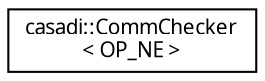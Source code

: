 digraph "Graphical Class Hierarchy"
{
  edge [fontname="FreeSans.ttf",fontsize="10",labelfontname="FreeSans.ttf",labelfontsize="10"];
  node [fontname="FreeSans.ttf",fontsize="10",shape=record];
  rankdir="LR";
  Node1 [label="casadi::CommChecker\l\< OP_NE \>",height=0.2,width=0.4,color="black", fillcolor="white", style="filled",URL="$d1/d26/structcasadi_1_1CommChecker_3_01OP__NE_01_4.html"];
}
